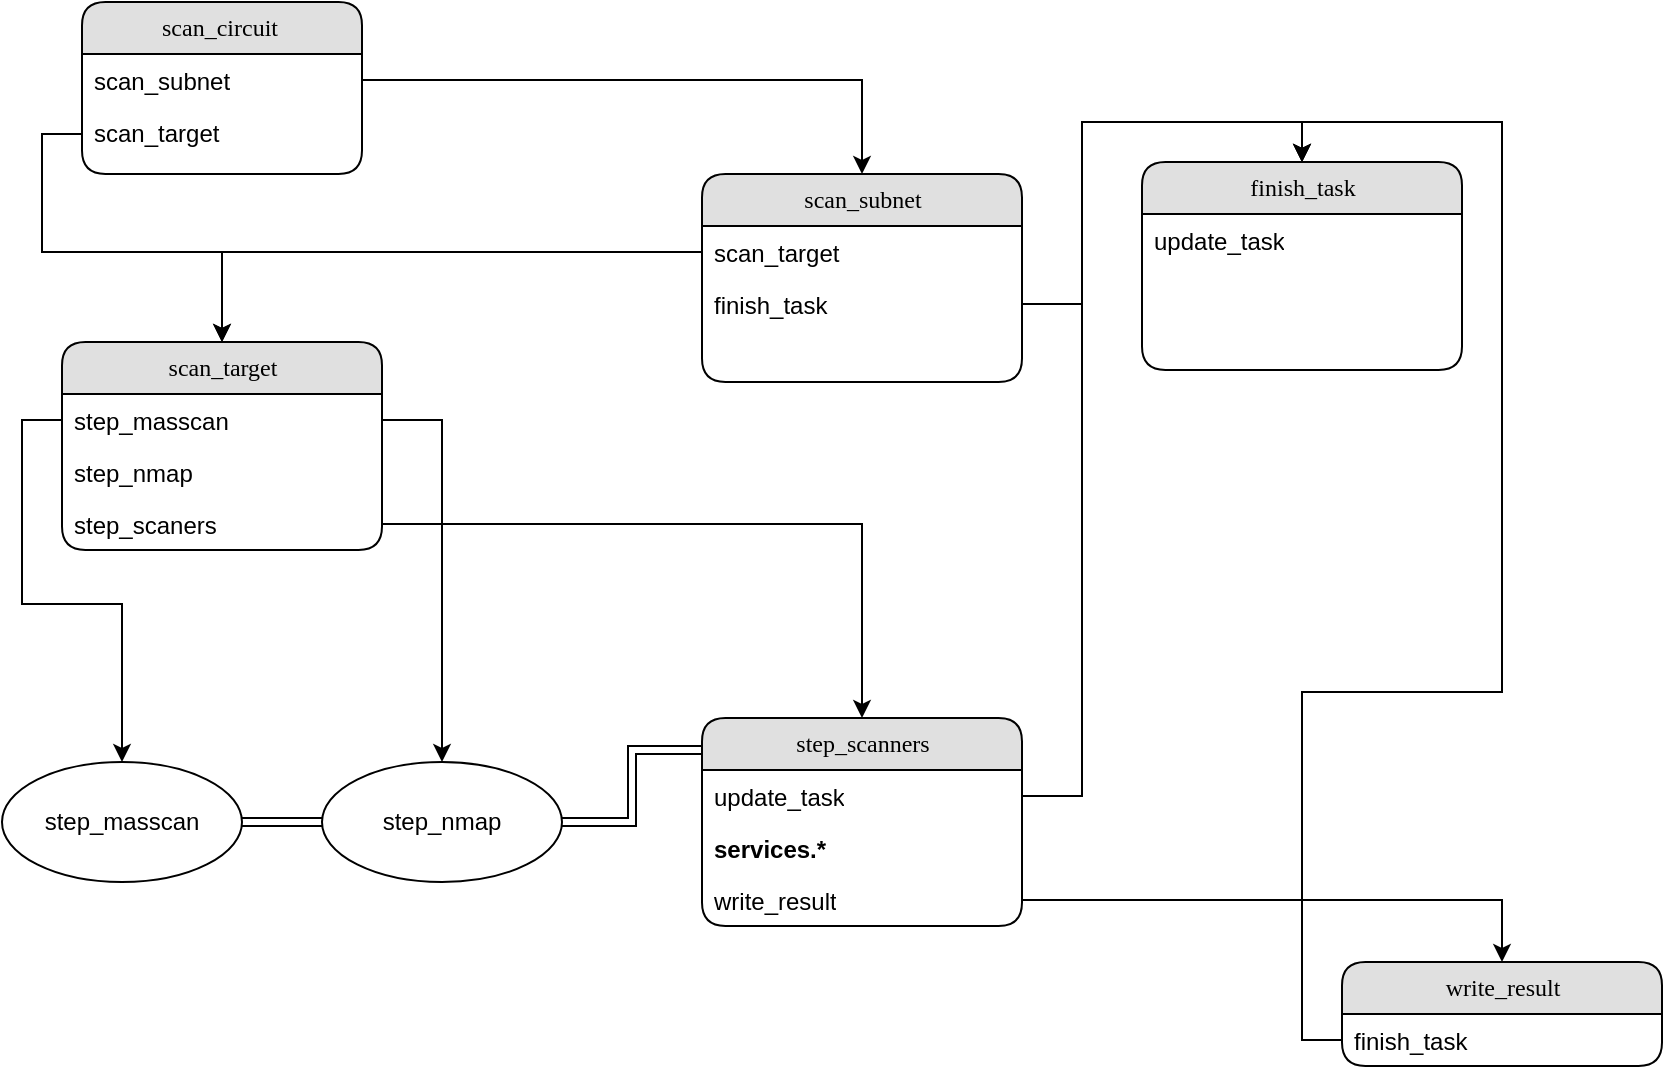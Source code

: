 <mxfile version="17.4.2" type="github">
  <diagram name="Page-1" id="5d7acffa-a066-3a61-03fe-96351882024d">
    <mxGraphModel dx="1447" dy="875" grid="1" gridSize="10" guides="1" tooltips="1" connect="1" arrows="1" fold="1" page="1" pageScale="1" pageWidth="1100" pageHeight="850" background="#ffffff" math="0" shadow="0">
      <root>
        <mxCell id="0" />
        <mxCell id="1" parent="0" />
        <mxCell id="21ea969265ad0168-6" value="scan_circuit&lt;span style=&quot;white-space: pre&quot;&gt;	&lt;/span&gt;" style="swimlane;html=1;fontStyle=0;childLayout=stackLayout;horizontal=1;startSize=26;fillColor=#e0e0e0;horizontalStack=0;resizeParent=1;resizeLast=0;collapsible=1;marginBottom=0;swimlaneFillColor=#ffffff;align=center;rounded=1;shadow=0;comic=0;labelBackgroundColor=none;strokeWidth=1;fontFamily=Verdana;fontSize=12" parent="1" vertex="1">
          <mxGeometry x="160" y="80" width="140" height="86" as="geometry" />
        </mxCell>
        <mxCell id="21ea969265ad0168-8" value="&lt;div&gt;scan_subnet&lt;/div&gt;&lt;br&gt;" style="text;html=1;spacingLeft=4;spacingRight=4;whiteSpace=wrap;overflow=hidden;rotatable=0;points=[[0,0.5],[1,0.5]];portConstraint=eastwest;" parent="21ea969265ad0168-6" vertex="1">
          <mxGeometry y="26" width="140" height="26" as="geometry" />
        </mxCell>
        <mxCell id="21ea969265ad0168-9" value="&lt;div&gt;scan_target&lt;/div&gt;" style="text;html=1;spacingLeft=4;spacingRight=4;whiteSpace=wrap;overflow=hidden;rotatable=0;points=[[0,0.5],[1,0.5]];portConstraint=eastwest;" parent="21ea969265ad0168-6" vertex="1">
          <mxGeometry y="52" width="140" height="28" as="geometry" />
        </mxCell>
        <mxCell id="21ea969265ad0168-22" value="scan_target" style="swimlane;html=1;fontStyle=0;childLayout=stackLayout;horizontal=1;startSize=26;fillColor=#e0e0e0;horizontalStack=0;resizeParent=1;resizeLast=0;collapsible=1;marginBottom=0;swimlaneFillColor=#ffffff;align=center;rounded=1;shadow=0;comic=0;labelBackgroundColor=none;strokeWidth=1;fontFamily=Verdana;fontSize=12" parent="1" vertex="1">
          <mxGeometry x="150" y="250" width="160" height="104" as="geometry" />
        </mxCell>
        <mxCell id="21ea969265ad0168-23" value="step_masscan" style="text;html=1;strokeColor=none;fillColor=none;spacingLeft=4;spacingRight=4;whiteSpace=wrap;overflow=hidden;rotatable=0;points=[[0,0.5],[1,0.5]];portConstraint=eastwest;" parent="21ea969265ad0168-22" vertex="1">
          <mxGeometry y="26" width="160" height="26" as="geometry" />
        </mxCell>
        <mxCell id="21ea969265ad0168-24" value="step_nmap" style="text;html=1;strokeColor=none;fillColor=none;spacingLeft=4;spacingRight=4;whiteSpace=wrap;overflow=hidden;rotatable=0;points=[[0,0.5],[1,0.5]];portConstraint=eastwest;" parent="21ea969265ad0168-22" vertex="1">
          <mxGeometry y="52" width="160" height="26" as="geometry" />
        </mxCell>
        <mxCell id="kqKZN1Ewhi8eMAdQGqMA-25" value="step_scaners" style="text;html=1;strokeColor=none;fillColor=none;spacingLeft=4;spacingRight=4;whiteSpace=wrap;overflow=hidden;rotatable=0;points=[[0,0.5],[1,0.5]];portConstraint=eastwest;" vertex="1" parent="21ea969265ad0168-22">
          <mxGeometry y="78" width="160" height="26" as="geometry" />
        </mxCell>
        <mxCell id="kqKZN1Ewhi8eMAdQGqMA-6" style="edgeStyle=orthogonalEdgeStyle;rounded=0;orthogonalLoop=1;jettySize=auto;html=1;entryX=0.5;entryY=0;entryDx=0;entryDy=0;" edge="1" parent="1" source="21ea969265ad0168-8" target="21ea969265ad0168-10">
          <mxGeometry relative="1" as="geometry">
            <mxPoint x="440" y="113" as="targetPoint" />
          </mxGeometry>
        </mxCell>
        <mxCell id="21ea969265ad0168-10" value="scan_subnet" style="swimlane;html=1;fontStyle=0;childLayout=stackLayout;horizontal=1;startSize=26;fillColor=#e0e0e0;horizontalStack=0;resizeParent=1;resizeLast=0;collapsible=1;marginBottom=0;swimlaneFillColor=#ffffff;align=center;rounded=1;shadow=0;comic=0;labelBackgroundColor=none;strokeWidth=1;fontFamily=Verdana;fontSize=12" parent="1" vertex="1">
          <mxGeometry x="470" y="166" width="160" height="104" as="geometry" />
        </mxCell>
        <mxCell id="21ea969265ad0168-11" value="scan_target" style="text;html=1;strokeColor=none;fillColor=none;spacingLeft=4;spacingRight=4;whiteSpace=wrap;overflow=hidden;rotatable=0;points=[[0,0.5],[1,0.5]];portConstraint=eastwest;" parent="21ea969265ad0168-10" vertex="1">
          <mxGeometry y="26" width="160" height="26" as="geometry" />
        </mxCell>
        <mxCell id="21ea969265ad0168-12" value="finish_task" style="text;html=1;strokeColor=none;fillColor=none;spacingLeft=4;spacingRight=4;whiteSpace=wrap;overflow=hidden;rotatable=0;points=[[0,0.5],[1,0.5]];portConstraint=eastwest;" parent="21ea969265ad0168-10" vertex="1">
          <mxGeometry y="52" width="160" height="26" as="geometry" />
        </mxCell>
        <mxCell id="kqKZN1Ewhi8eMAdQGqMA-19" value="&lt;div&gt;step_scanners&lt;/div&gt;" style="swimlane;html=1;fontStyle=0;childLayout=stackLayout;horizontal=1;startSize=26;fillColor=#e0e0e0;horizontalStack=0;resizeParent=1;resizeLast=0;collapsible=1;marginBottom=0;swimlaneFillColor=#ffffff;align=center;rounded=1;shadow=0;comic=0;labelBackgroundColor=none;strokeWidth=1;fontFamily=Verdana;fontSize=12" vertex="1" parent="1">
          <mxGeometry x="470" y="438" width="160" height="104" as="geometry" />
        </mxCell>
        <mxCell id="kqKZN1Ewhi8eMAdQGqMA-20" value="update_task" style="text;html=1;strokeColor=none;fillColor=none;spacingLeft=4;spacingRight=4;whiteSpace=wrap;overflow=hidden;rotatable=0;points=[[0,0.5],[1,0.5]];portConstraint=eastwest;" vertex="1" parent="kqKZN1Ewhi8eMAdQGqMA-19">
          <mxGeometry y="26" width="160" height="26" as="geometry" />
        </mxCell>
        <mxCell id="kqKZN1Ewhi8eMAdQGqMA-87" value="&lt;b&gt;services.*&lt;/b&gt;" style="text;html=1;strokeColor=none;fillColor=none;spacingLeft=4;spacingRight=4;whiteSpace=wrap;overflow=hidden;rotatable=0;points=[[0,0.5],[1,0.5]];portConstraint=eastwest;" vertex="1" parent="kqKZN1Ewhi8eMAdQGqMA-19">
          <mxGeometry y="52" width="160" height="26" as="geometry" />
        </mxCell>
        <mxCell id="kqKZN1Ewhi8eMAdQGqMA-22" value="write_result" style="text;html=1;strokeColor=none;fillColor=none;spacingLeft=4;spacingRight=4;whiteSpace=wrap;overflow=hidden;rotatable=0;points=[[0,0.5],[1,0.5]];portConstraint=eastwest;" vertex="1" parent="kqKZN1Ewhi8eMAdQGqMA-19">
          <mxGeometry y="78" width="160" height="26" as="geometry" />
        </mxCell>
        <mxCell id="kqKZN1Ewhi8eMAdQGqMA-28" style="edgeStyle=orthogonalEdgeStyle;rounded=0;orthogonalLoop=1;jettySize=auto;html=1;entryX=0.5;entryY=0;entryDx=0;entryDy=0;" edge="1" parent="1" source="kqKZN1Ewhi8eMAdQGqMA-25" target="kqKZN1Ewhi8eMAdQGqMA-19">
          <mxGeometry relative="1" as="geometry" />
        </mxCell>
        <mxCell id="kqKZN1Ewhi8eMAdQGqMA-70" value="" style="edgeStyle=orthogonalEdgeStyle;rounded=0;orthogonalLoop=1;jettySize=auto;html=1;shape=link;" edge="1" parent="1" source="kqKZN1Ewhi8eMAdQGqMA-49" target="kqKZN1Ewhi8eMAdQGqMA-61">
          <mxGeometry relative="1" as="geometry" />
        </mxCell>
        <mxCell id="kqKZN1Ewhi8eMAdQGqMA-49" value="&lt;div&gt;step_masscan&lt;/div&gt;" style="ellipse;whiteSpace=wrap;html=1;shadow=0;" vertex="1" parent="1">
          <mxGeometry x="120" y="460" width="120" height="60" as="geometry" />
        </mxCell>
        <mxCell id="kqKZN1Ewhi8eMAdQGqMA-52" style="edgeStyle=orthogonalEdgeStyle;rounded=0;orthogonalLoop=1;jettySize=auto;html=1;entryX=0.5;entryY=0;entryDx=0;entryDy=0;" edge="1" parent="1" source="21ea969265ad0168-23" target="kqKZN1Ewhi8eMAdQGqMA-49">
          <mxGeometry relative="1" as="geometry" />
        </mxCell>
        <mxCell id="kqKZN1Ewhi8eMAdQGqMA-71" value="" style="edgeStyle=orthogonalEdgeStyle;rounded=0;orthogonalLoop=1;jettySize=auto;html=1;entryX=0;entryY=0.154;entryDx=0;entryDy=0;entryPerimeter=0;shape=link;" edge="1" parent="1" source="kqKZN1Ewhi8eMAdQGqMA-61" target="kqKZN1Ewhi8eMAdQGqMA-19">
          <mxGeometry relative="1" as="geometry" />
        </mxCell>
        <mxCell id="kqKZN1Ewhi8eMAdQGqMA-61" value="&lt;div&gt;step_nmap&lt;/div&gt;" style="ellipse;whiteSpace=wrap;html=1;shadow=0;" vertex="1" parent="1">
          <mxGeometry x="280" y="460" width="120" height="60" as="geometry" />
        </mxCell>
        <mxCell id="kqKZN1Ewhi8eMAdQGqMA-63" style="edgeStyle=orthogonalEdgeStyle;rounded=0;orthogonalLoop=1;jettySize=auto;html=1;entryX=0.5;entryY=0;entryDx=0;entryDy=0;" edge="1" parent="1" source="21ea969265ad0168-23" target="kqKZN1Ewhi8eMAdQGqMA-61">
          <mxGeometry relative="1" as="geometry" />
        </mxCell>
        <mxCell id="kqKZN1Ewhi8eMAdQGqMA-76" value="finish_task" style="swimlane;html=1;fontStyle=0;childLayout=stackLayout;horizontal=1;startSize=26;fillColor=#e0e0e0;horizontalStack=0;resizeParent=1;resizeLast=0;collapsible=1;marginBottom=0;swimlaneFillColor=#ffffff;align=center;rounded=1;shadow=0;comic=0;labelBackgroundColor=none;strokeWidth=1;fontFamily=Verdana;fontSize=12" vertex="1" parent="1">
          <mxGeometry x="690" y="160" width="160" height="104" as="geometry" />
        </mxCell>
        <mxCell id="kqKZN1Ewhi8eMAdQGqMA-77" value="&lt;div&gt;update_task&lt;/div&gt;" style="text;html=1;strokeColor=none;fillColor=none;spacingLeft=4;spacingRight=4;whiteSpace=wrap;overflow=hidden;rotatable=0;points=[[0,0.5],[1,0.5]];portConstraint=eastwest;" vertex="1" parent="kqKZN1Ewhi8eMAdQGqMA-76">
          <mxGeometry y="26" width="160" height="26" as="geometry" />
        </mxCell>
        <mxCell id="kqKZN1Ewhi8eMAdQGqMA-79" style="edgeStyle=orthogonalEdgeStyle;rounded=0;orthogonalLoop=1;jettySize=auto;html=1;entryX=0.5;entryY=0;entryDx=0;entryDy=0;" edge="1" parent="1" source="21ea969265ad0168-12" target="kqKZN1Ewhi8eMAdQGqMA-76">
          <mxGeometry relative="1" as="geometry" />
        </mxCell>
        <mxCell id="kqKZN1Ewhi8eMAdQGqMA-81" style="edgeStyle=orthogonalEdgeStyle;rounded=0;orthogonalLoop=1;jettySize=auto;html=1;entryX=0.5;entryY=0;entryDx=0;entryDy=0;" edge="1" parent="1" source="kqKZN1Ewhi8eMAdQGqMA-20" target="kqKZN1Ewhi8eMAdQGqMA-76">
          <mxGeometry relative="1" as="geometry" />
        </mxCell>
        <mxCell id="kqKZN1Ewhi8eMAdQGqMA-83" style="edgeStyle=orthogonalEdgeStyle;rounded=0;orthogonalLoop=1;jettySize=auto;html=1;entryX=0.5;entryY=0;entryDx=0;entryDy=0;" edge="1" parent="1" source="21ea969265ad0168-9" target="21ea969265ad0168-22">
          <mxGeometry relative="1" as="geometry" />
        </mxCell>
        <mxCell id="kqKZN1Ewhi8eMAdQGqMA-85" style="edgeStyle=orthogonalEdgeStyle;rounded=0;orthogonalLoop=1;jettySize=auto;html=1;entryX=0.5;entryY=0;entryDx=0;entryDy=0;" edge="1" parent="1" source="21ea969265ad0168-11" target="21ea969265ad0168-22">
          <mxGeometry relative="1" as="geometry" />
        </mxCell>
        <mxCell id="kqKZN1Ewhi8eMAdQGqMA-88" value="&lt;div&gt;write_result&lt;/div&gt;" style="swimlane;html=1;fontStyle=0;childLayout=stackLayout;horizontal=1;startSize=26;fillColor=#e0e0e0;horizontalStack=0;resizeParent=1;resizeLast=0;collapsible=1;marginBottom=0;swimlaneFillColor=#ffffff;align=center;rounded=1;shadow=0;comic=0;labelBackgroundColor=none;strokeWidth=1;fontFamily=Verdana;fontSize=12" vertex="1" parent="1">
          <mxGeometry x="790" y="560" width="160" height="52" as="geometry" />
        </mxCell>
        <mxCell id="kqKZN1Ewhi8eMAdQGqMA-89" value="&lt;div&gt;finish_task&lt;/div&gt;" style="text;html=1;strokeColor=none;fillColor=none;spacingLeft=4;spacingRight=4;whiteSpace=wrap;overflow=hidden;rotatable=0;points=[[0,0.5],[1,0.5]];portConstraint=eastwest;" vertex="1" parent="kqKZN1Ewhi8eMAdQGqMA-88">
          <mxGeometry y="26" width="160" height="26" as="geometry" />
        </mxCell>
        <mxCell id="kqKZN1Ewhi8eMAdQGqMA-93" style="edgeStyle=orthogonalEdgeStyle;rounded=0;orthogonalLoop=1;jettySize=auto;html=1;entryX=0.5;entryY=0;entryDx=0;entryDy=0;" edge="1" parent="1" source="kqKZN1Ewhi8eMAdQGqMA-22" target="kqKZN1Ewhi8eMAdQGqMA-88">
          <mxGeometry relative="1" as="geometry" />
        </mxCell>
        <mxCell id="kqKZN1Ewhi8eMAdQGqMA-96" style="edgeStyle=orthogonalEdgeStyle;rounded=0;orthogonalLoop=1;jettySize=auto;html=1;entryX=0.5;entryY=0;entryDx=0;entryDy=0;" edge="1" parent="1" source="kqKZN1Ewhi8eMAdQGqMA-89" target="kqKZN1Ewhi8eMAdQGqMA-76">
          <mxGeometry relative="1" as="geometry" />
        </mxCell>
      </root>
    </mxGraphModel>
  </diagram>
</mxfile>

